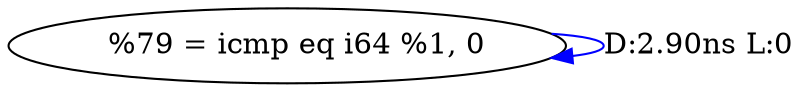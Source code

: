 digraph {
Node0x3cf5c10[label="  %79 = icmp eq i64 %1, 0"];
Node0x3cf5c10 -> Node0x3cf5c10[label="D:2.90ns L:0",color=blue];
}
